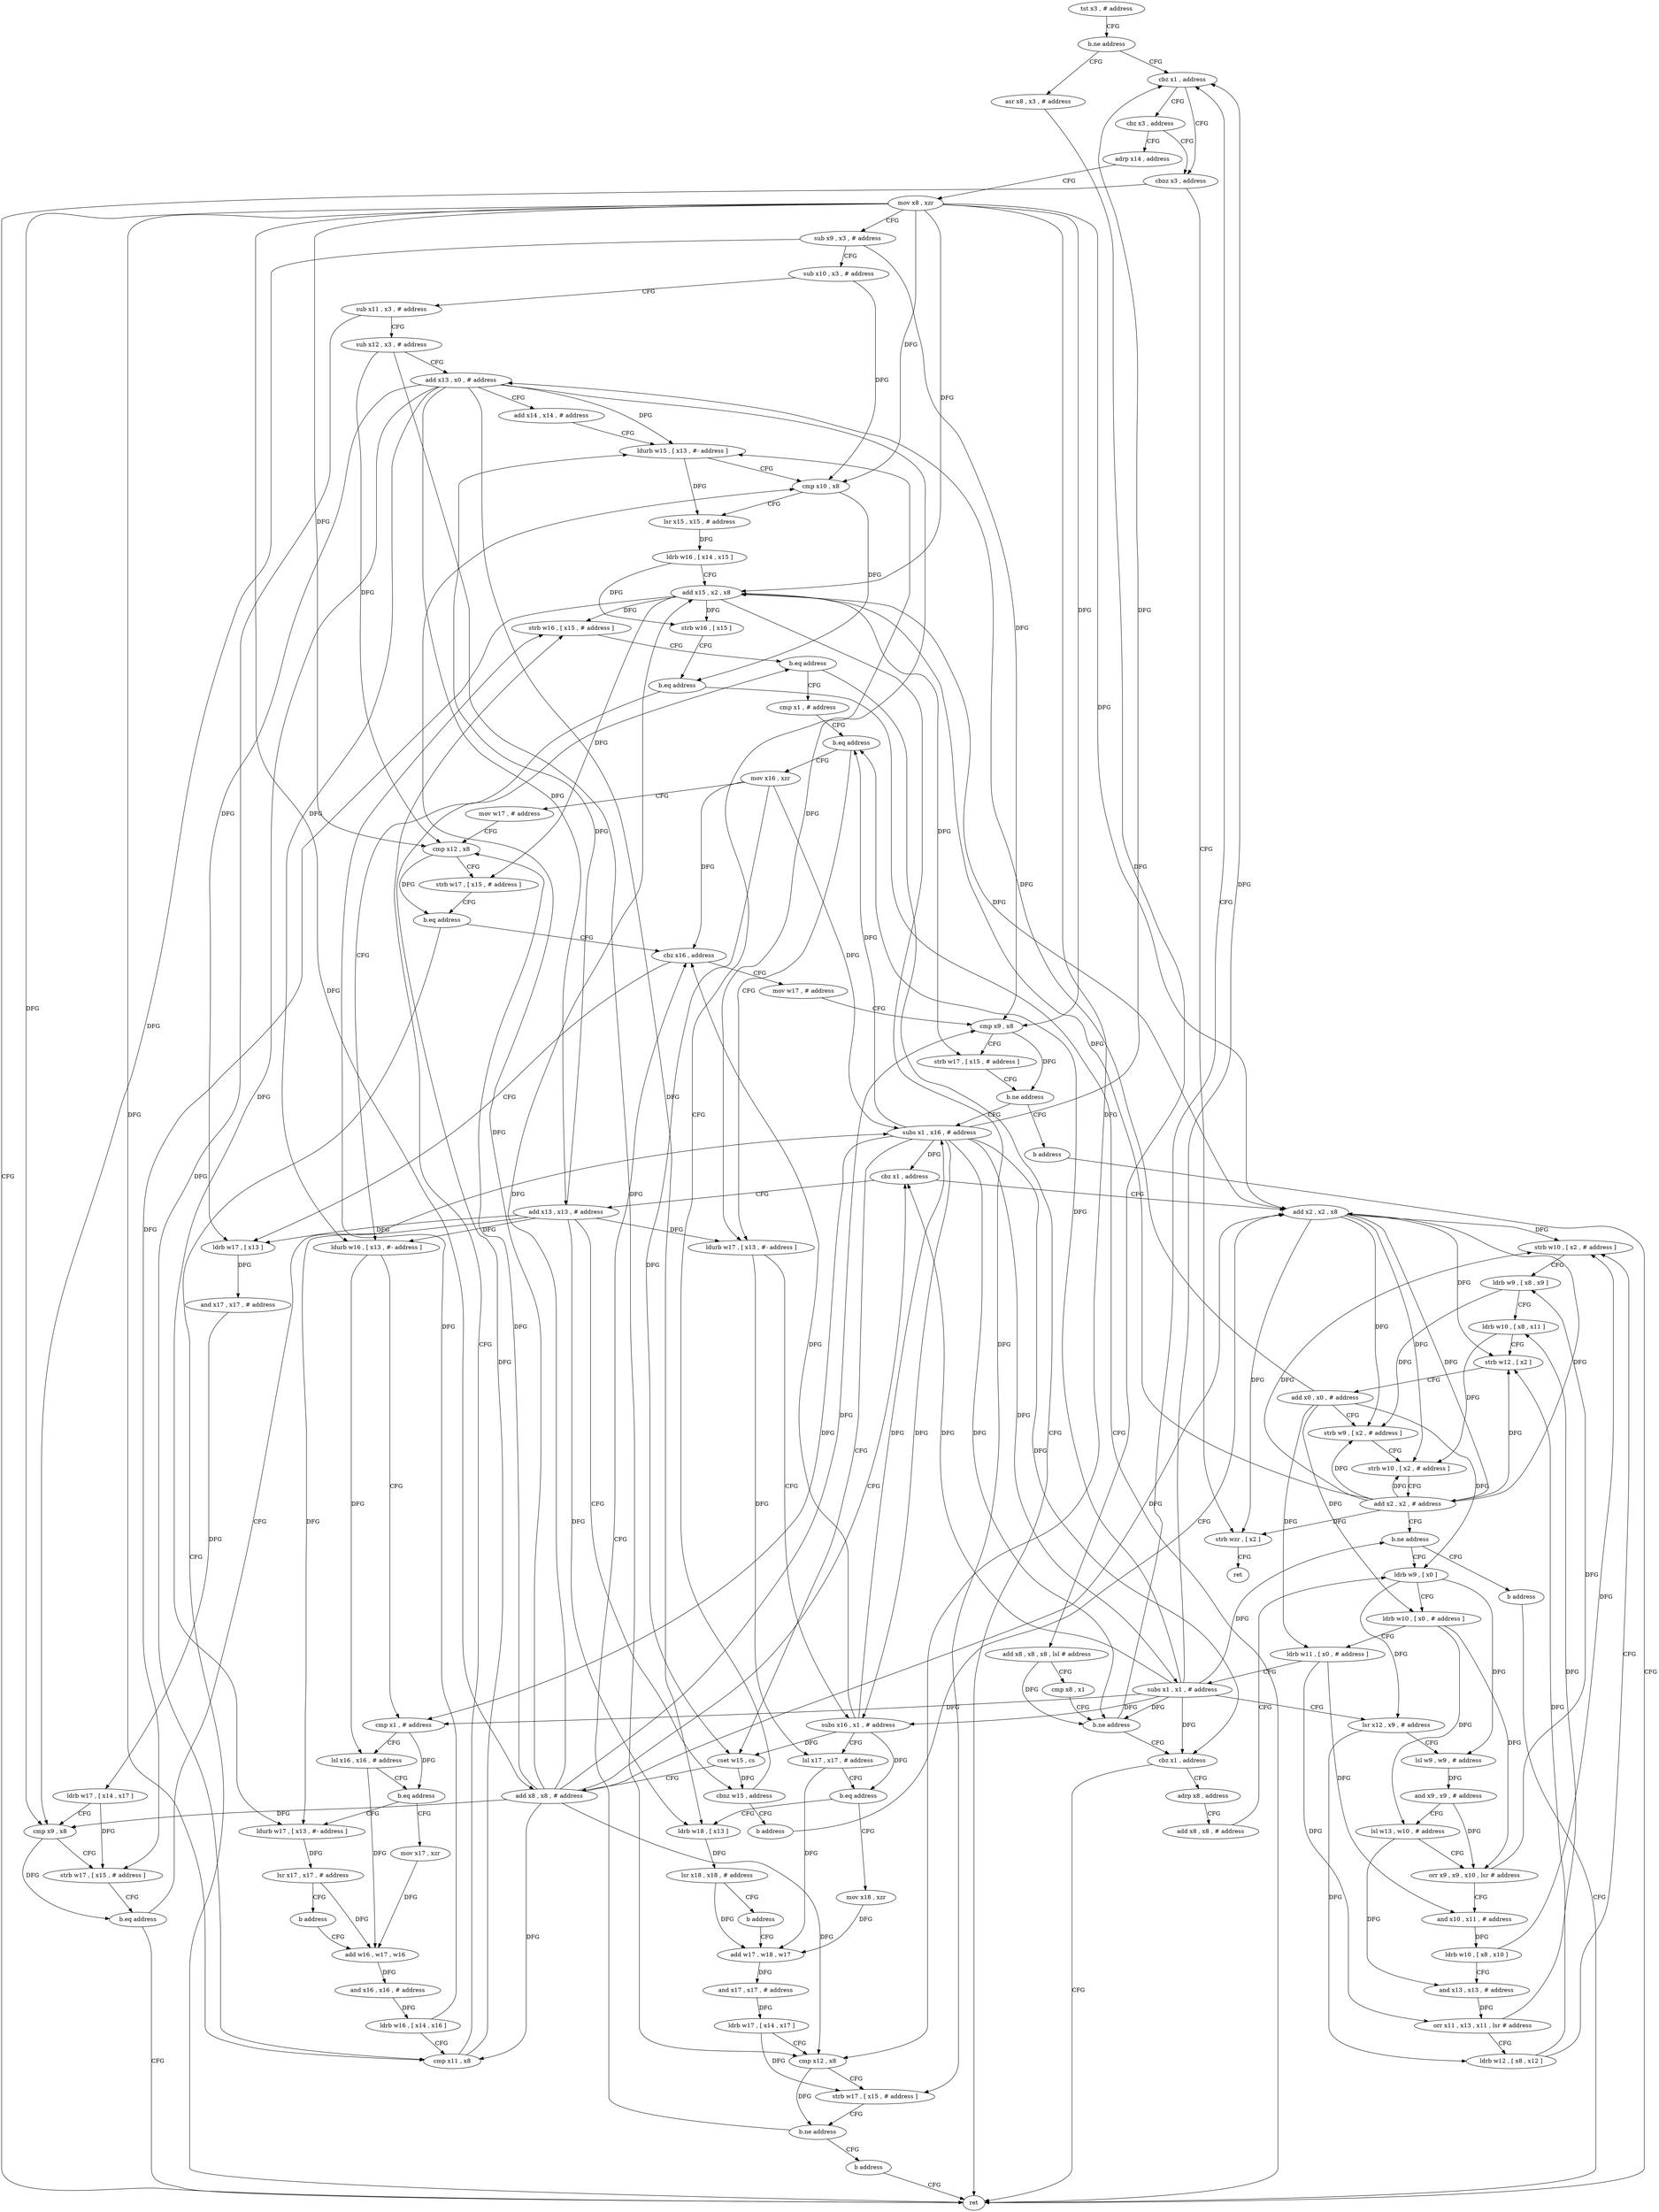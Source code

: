 digraph "func" {
"153796" [label = "tst x3 , # address" ]
"153800" [label = "b.ne address" ]
"153928" [label = "cbz x1 , address" ]
"153804" [label = "asr x8 , x3 , # address" ]
"154216" [label = "cbnz x3 , address" ]
"153932" [label = "cbz x3 , address" ]
"153808" [label = "add x8 , x8 , x8 , lsl # address" ]
"153812" [label = "cmp x8 , x1" ]
"153816" [label = "b.ne address" ]
"153820" [label = "cbz x1 , address" ]
"154228" [label = "strb wzr , [ x2 ]" ]
"154220" [label = "ret" ]
"153936" [label = "adrp x14 , address" ]
"153824" [label = "adrp x8 , address" ]
"154232" [label = "ret" ]
"153940" [label = "mov x8 , xzr" ]
"153944" [label = "sub x9 , x3 , # address" ]
"153948" [label = "sub x10 , x3 , # address" ]
"153952" [label = "sub x11 , x3 , # address" ]
"153956" [label = "sub x12 , x3 , # address" ]
"153960" [label = "add x13 , x0 , # address" ]
"153964" [label = "add x14 , x14 , # address" ]
"153968" [label = "ldurb w15 , [ x13 , #- address ]" ]
"153828" [label = "add x8 , x8 , # address" ]
"153832" [label = "ldrb w9 , [ x0 ]" ]
"153996" [label = "ldurb w16 , [ x13 , #- address ]" ]
"154000" [label = "cmp x1 , # address" ]
"154004" [label = "lsl x16 , x16 , # address" ]
"154008" [label = "b.eq address" ]
"154024" [label = "mov x17 , xzr" ]
"154012" [label = "ldurb w17 , [ x13 , #- address ]" ]
"153836" [label = "ldrb w10 , [ x0 , # address ]" ]
"153840" [label = "ldrb w11 , [ x0 , # address ]" ]
"153844" [label = "subs x1 , x1 , # address" ]
"153848" [label = "lsr x12 , x9 , # address" ]
"153852" [label = "lsl w9 , w9 , # address" ]
"153856" [label = "and x9 , x9 , # address" ]
"153860" [label = "lsl w13 , w10 , # address" ]
"153864" [label = "orr x9 , x9 , x10 , lsr # address" ]
"153868" [label = "and x10 , x11 , # address" ]
"153872" [label = "ldrb w10 , [ x8 , x10 ]" ]
"153876" [label = "and x13 , x13 , # address" ]
"153880" [label = "orr x11 , x13 , x11 , lsr # address" ]
"153884" [label = "ldrb w12 , [ x8 , x12 ]" ]
"153888" [label = "strb w10 , [ x2 , # address ]" ]
"153892" [label = "ldrb w9 , [ x8 , x9 ]" ]
"153896" [label = "ldrb w10 , [ x8 , x11 ]" ]
"153900" [label = "strb w12 , [ x2 ]" ]
"153904" [label = "add x0 , x0 , # address" ]
"153908" [label = "strb w9 , [ x2 , # address ]" ]
"153912" [label = "strb w10 , [ x2 , # address ]" ]
"153916" [label = "add x2 , x2 , # address" ]
"153920" [label = "b.ne address" ]
"153924" [label = "b address" ]
"154028" [label = "add w16 , w17 , w16" ]
"154016" [label = "lsr x17 , x17 , # address" ]
"154020" [label = "b address" ]
"154052" [label = "cmp x1 , # address" ]
"154056" [label = "b.eq address" ]
"154088" [label = "mov x16 , xzr" ]
"154060" [label = "ldurb w17 , [ x13 , #- address ]" ]
"154032" [label = "and x16 , x16 , # address" ]
"154036" [label = "ldrb w16 , [ x14 , x16 ]" ]
"154040" [label = "cmp x11 , x8" ]
"154044" [label = "strb w16 , [ x15 , # address ]" ]
"154048" [label = "b.eq address" ]
"154092" [label = "mov w17 , # address" ]
"154096" [label = "cmp x12 , x8" ]
"154100" [label = "strb w17 , [ x15 , # address ]" ]
"154104" [label = "b.eq address" ]
"154108" [label = "cbz x16 , address" ]
"154064" [label = "subs x16 , x1 , # address" ]
"154068" [label = "lsl x17 , x17 , # address" ]
"154072" [label = "b.eq address" ]
"154184" [label = "mov x18 , xzr" ]
"154076" [label = "ldrb w18 , [ x13 ]" ]
"154164" [label = "mov w17 , # address" ]
"154112" [label = "ldrb w17 , [ x13 ]" ]
"154188" [label = "add w17 , w18 , w17" ]
"154080" [label = "lsr x18 , x18 , # address" ]
"154084" [label = "b address" ]
"154168" [label = "cmp x9 , x8" ]
"154172" [label = "strb w17 , [ x15 , # address ]" ]
"154176" [label = "b.ne address" ]
"154136" [label = "subs x1 , x16 , # address" ]
"154180" [label = "b address" ]
"154116" [label = "and x17 , x17 , # address" ]
"154120" [label = "ldrb w17 , [ x14 , x17 ]" ]
"154124" [label = "cmp x9 , x8" ]
"154128" [label = "strb w17 , [ x15 , # address ]" ]
"154132" [label = "b.eq address" ]
"154212" [label = "b address" ]
"154192" [label = "and x17 , x17 , # address" ]
"154196" [label = "ldrb w17 , [ x14 , x17 ]" ]
"154200" [label = "cmp x12 , x8" ]
"154204" [label = "strb w17 , [ x15 , # address ]" ]
"154208" [label = "b.ne address" ]
"154140" [label = "cset w15 , cs" ]
"154144" [label = "add x8 , x8 , # address" ]
"154148" [label = "cbz x1 , address" ]
"154224" [label = "add x2 , x2 , x8" ]
"154152" [label = "add x13 , x13 , # address" ]
"154156" [label = "cbnz w15 , address" ]
"154160" [label = "b address" ]
"153972" [label = "cmp x10 , x8" ]
"153976" [label = "lsr x15 , x15 , # address" ]
"153980" [label = "ldrb w16 , [ x14 , x15 ]" ]
"153984" [label = "add x15 , x2 , x8" ]
"153988" [label = "strb w16 , [ x15 ]" ]
"153992" [label = "b.eq address" ]
"153796" -> "153800" [ label = "CFG" ]
"153800" -> "153928" [ label = "CFG" ]
"153800" -> "153804" [ label = "CFG" ]
"153928" -> "154216" [ label = "CFG" ]
"153928" -> "153932" [ label = "CFG" ]
"153804" -> "153808" [ label = "DFG" ]
"154216" -> "154228" [ label = "CFG" ]
"154216" -> "154220" [ label = "CFG" ]
"153932" -> "154216" [ label = "CFG" ]
"153932" -> "153936" [ label = "CFG" ]
"153808" -> "153812" [ label = "CFG" ]
"153808" -> "153816" [ label = "DFG" ]
"153812" -> "153816" [ label = "CFG" ]
"153816" -> "153928" [ label = "CFG" ]
"153816" -> "153820" [ label = "CFG" ]
"153820" -> "154220" [ label = "CFG" ]
"153820" -> "153824" [ label = "CFG" ]
"154228" -> "154232" [ label = "CFG" ]
"153936" -> "153940" [ label = "CFG" ]
"153824" -> "153828" [ label = "CFG" ]
"153940" -> "153944" [ label = "CFG" ]
"153940" -> "153972" [ label = "DFG" ]
"153940" -> "153984" [ label = "DFG" ]
"153940" -> "154040" [ label = "DFG" ]
"153940" -> "154096" [ label = "DFG" ]
"153940" -> "154168" [ label = "DFG" ]
"153940" -> "154124" [ label = "DFG" ]
"153940" -> "154200" [ label = "DFG" ]
"153940" -> "154144" [ label = "DFG" ]
"153940" -> "154224" [ label = "DFG" ]
"153944" -> "153948" [ label = "CFG" ]
"153944" -> "154168" [ label = "DFG" ]
"153944" -> "154124" [ label = "DFG" ]
"153948" -> "153952" [ label = "CFG" ]
"153948" -> "153972" [ label = "DFG" ]
"153952" -> "153956" [ label = "CFG" ]
"153952" -> "154040" [ label = "DFG" ]
"153956" -> "153960" [ label = "CFG" ]
"153956" -> "154096" [ label = "DFG" ]
"153956" -> "154200" [ label = "DFG" ]
"153960" -> "153964" [ label = "CFG" ]
"153960" -> "153968" [ label = "DFG" ]
"153960" -> "153996" [ label = "DFG" ]
"153960" -> "154012" [ label = "DFG" ]
"153960" -> "154060" [ label = "DFG" ]
"153960" -> "154076" [ label = "DFG" ]
"153960" -> "154112" [ label = "DFG" ]
"153960" -> "154152" [ label = "DFG" ]
"153964" -> "153968" [ label = "CFG" ]
"153968" -> "153972" [ label = "CFG" ]
"153968" -> "153976" [ label = "DFG" ]
"153828" -> "153832" [ label = "CFG" ]
"153832" -> "153836" [ label = "CFG" ]
"153832" -> "153848" [ label = "DFG" ]
"153832" -> "153852" [ label = "DFG" ]
"153996" -> "154000" [ label = "CFG" ]
"153996" -> "154004" [ label = "DFG" ]
"154000" -> "154004" [ label = "CFG" ]
"154000" -> "154008" [ label = "DFG" ]
"154004" -> "154008" [ label = "CFG" ]
"154004" -> "154028" [ label = "DFG" ]
"154008" -> "154024" [ label = "CFG" ]
"154008" -> "154012" [ label = "CFG" ]
"154024" -> "154028" [ label = "DFG" ]
"154012" -> "154016" [ label = "DFG" ]
"153836" -> "153840" [ label = "CFG" ]
"153836" -> "153860" [ label = "DFG" ]
"153836" -> "153864" [ label = "DFG" ]
"153840" -> "153844" [ label = "CFG" ]
"153840" -> "153868" [ label = "DFG" ]
"153840" -> "153880" [ label = "DFG" ]
"153844" -> "153848" [ label = "CFG" ]
"153844" -> "153928" [ label = "DFG" ]
"153844" -> "153816" [ label = "DFG" ]
"153844" -> "153820" [ label = "DFG" ]
"153844" -> "154000" [ label = "DFG" ]
"153844" -> "154056" [ label = "DFG" ]
"153844" -> "154064" [ label = "DFG" ]
"153844" -> "154148" [ label = "DFG" ]
"153844" -> "153920" [ label = "DFG" ]
"153848" -> "153852" [ label = "CFG" ]
"153848" -> "153884" [ label = "DFG" ]
"153852" -> "153856" [ label = "DFG" ]
"153856" -> "153860" [ label = "CFG" ]
"153856" -> "153864" [ label = "DFG" ]
"153860" -> "153864" [ label = "CFG" ]
"153860" -> "153876" [ label = "DFG" ]
"153864" -> "153868" [ label = "CFG" ]
"153864" -> "153892" [ label = "DFG" ]
"153868" -> "153872" [ label = "DFG" ]
"153872" -> "153876" [ label = "CFG" ]
"153872" -> "153888" [ label = "DFG" ]
"153876" -> "153880" [ label = "DFG" ]
"153880" -> "153884" [ label = "CFG" ]
"153880" -> "153896" [ label = "DFG" ]
"153884" -> "153888" [ label = "CFG" ]
"153884" -> "153900" [ label = "DFG" ]
"153888" -> "153892" [ label = "CFG" ]
"153892" -> "153896" [ label = "CFG" ]
"153892" -> "153908" [ label = "DFG" ]
"153896" -> "153900" [ label = "CFG" ]
"153896" -> "153912" [ label = "DFG" ]
"153900" -> "153904" [ label = "CFG" ]
"153904" -> "153908" [ label = "CFG" ]
"153904" -> "153960" [ label = "DFG" ]
"153904" -> "153832" [ label = "DFG" ]
"153904" -> "153836" [ label = "DFG" ]
"153904" -> "153840" [ label = "DFG" ]
"153908" -> "153912" [ label = "CFG" ]
"153912" -> "153916" [ label = "CFG" ]
"153916" -> "153920" [ label = "CFG" ]
"153916" -> "154228" [ label = "DFG" ]
"153916" -> "153984" [ label = "DFG" ]
"153916" -> "153888" [ label = "DFG" ]
"153916" -> "153900" [ label = "DFG" ]
"153916" -> "153908" [ label = "DFG" ]
"153916" -> "153912" [ label = "DFG" ]
"153916" -> "154224" [ label = "DFG" ]
"153920" -> "153832" [ label = "CFG" ]
"153920" -> "153924" [ label = "CFG" ]
"153924" -> "154220" [ label = "CFG" ]
"154028" -> "154032" [ label = "DFG" ]
"154016" -> "154020" [ label = "CFG" ]
"154016" -> "154028" [ label = "DFG" ]
"154020" -> "154028" [ label = "CFG" ]
"154052" -> "154056" [ label = "CFG" ]
"154056" -> "154088" [ label = "CFG" ]
"154056" -> "154060" [ label = "CFG" ]
"154088" -> "154092" [ label = "CFG" ]
"154088" -> "154108" [ label = "DFG" ]
"154088" -> "154136" [ label = "DFG" ]
"154088" -> "154140" [ label = "DFG" ]
"154060" -> "154064" [ label = "CFG" ]
"154060" -> "154068" [ label = "DFG" ]
"154032" -> "154036" [ label = "DFG" ]
"154036" -> "154040" [ label = "CFG" ]
"154036" -> "154044" [ label = "DFG" ]
"154040" -> "154044" [ label = "CFG" ]
"154040" -> "154048" [ label = "DFG" ]
"154044" -> "154048" [ label = "CFG" ]
"154048" -> "154220" [ label = "CFG" ]
"154048" -> "154052" [ label = "CFG" ]
"154092" -> "154096" [ label = "CFG" ]
"154096" -> "154100" [ label = "CFG" ]
"154096" -> "154104" [ label = "DFG" ]
"154100" -> "154104" [ label = "CFG" ]
"154104" -> "154220" [ label = "CFG" ]
"154104" -> "154108" [ label = "CFG" ]
"154108" -> "154164" [ label = "CFG" ]
"154108" -> "154112" [ label = "CFG" ]
"154064" -> "154068" [ label = "CFG" ]
"154064" -> "154108" [ label = "DFG" ]
"154064" -> "154136" [ label = "DFG" ]
"154064" -> "154140" [ label = "DFG" ]
"154064" -> "154072" [ label = "DFG" ]
"154068" -> "154072" [ label = "CFG" ]
"154068" -> "154188" [ label = "DFG" ]
"154072" -> "154184" [ label = "CFG" ]
"154072" -> "154076" [ label = "CFG" ]
"154184" -> "154188" [ label = "DFG" ]
"154076" -> "154080" [ label = "DFG" ]
"154164" -> "154168" [ label = "CFG" ]
"154112" -> "154116" [ label = "DFG" ]
"154188" -> "154192" [ label = "DFG" ]
"154080" -> "154084" [ label = "CFG" ]
"154080" -> "154188" [ label = "DFG" ]
"154084" -> "154188" [ label = "CFG" ]
"154168" -> "154172" [ label = "CFG" ]
"154168" -> "154176" [ label = "DFG" ]
"154172" -> "154176" [ label = "CFG" ]
"154176" -> "154136" [ label = "CFG" ]
"154176" -> "154180" [ label = "CFG" ]
"154136" -> "154140" [ label = "CFG" ]
"154136" -> "153928" [ label = "DFG" ]
"154136" -> "153816" [ label = "DFG" ]
"154136" -> "153820" [ label = "DFG" ]
"154136" -> "153844" [ label = "DFG" ]
"154136" -> "154000" [ label = "DFG" ]
"154136" -> "154056" [ label = "DFG" ]
"154136" -> "154064" [ label = "DFG" ]
"154136" -> "154148" [ label = "DFG" ]
"154180" -> "154220" [ label = "CFG" ]
"154116" -> "154120" [ label = "DFG" ]
"154120" -> "154124" [ label = "CFG" ]
"154120" -> "154128" [ label = "DFG" ]
"154124" -> "154128" [ label = "CFG" ]
"154124" -> "154132" [ label = "DFG" ]
"154128" -> "154132" [ label = "CFG" ]
"154132" -> "154220" [ label = "CFG" ]
"154132" -> "154136" [ label = "CFG" ]
"154212" -> "154220" [ label = "CFG" ]
"154192" -> "154196" [ label = "DFG" ]
"154196" -> "154200" [ label = "CFG" ]
"154196" -> "154204" [ label = "DFG" ]
"154200" -> "154204" [ label = "CFG" ]
"154200" -> "154208" [ label = "DFG" ]
"154204" -> "154208" [ label = "CFG" ]
"154208" -> "154108" [ label = "CFG" ]
"154208" -> "154212" [ label = "CFG" ]
"154140" -> "154144" [ label = "CFG" ]
"154140" -> "154156" [ label = "DFG" ]
"154144" -> "154148" [ label = "CFG" ]
"154144" -> "153972" [ label = "DFG" ]
"154144" -> "153984" [ label = "DFG" ]
"154144" -> "154040" [ label = "DFG" ]
"154144" -> "154096" [ label = "DFG" ]
"154144" -> "154168" [ label = "DFG" ]
"154144" -> "154124" [ label = "DFG" ]
"154144" -> "154200" [ label = "DFG" ]
"154144" -> "154224" [ label = "DFG" ]
"154148" -> "154224" [ label = "CFG" ]
"154148" -> "154152" [ label = "CFG" ]
"154224" -> "154228" [ label = "DFG" ]
"154224" -> "153916" [ label = "DFG" ]
"154224" -> "153984" [ label = "DFG" ]
"154224" -> "153888" [ label = "DFG" ]
"154224" -> "153900" [ label = "DFG" ]
"154224" -> "153908" [ label = "DFG" ]
"154224" -> "153912" [ label = "DFG" ]
"154152" -> "154156" [ label = "CFG" ]
"154152" -> "153968" [ label = "DFG" ]
"154152" -> "153996" [ label = "DFG" ]
"154152" -> "154012" [ label = "DFG" ]
"154152" -> "154060" [ label = "DFG" ]
"154152" -> "154076" [ label = "DFG" ]
"154152" -> "154112" [ label = "DFG" ]
"154156" -> "153968" [ label = "CFG" ]
"154156" -> "154160" [ label = "CFG" ]
"154160" -> "154224" [ label = "CFG" ]
"153972" -> "153976" [ label = "CFG" ]
"153972" -> "153992" [ label = "DFG" ]
"153976" -> "153980" [ label = "DFG" ]
"153980" -> "153984" [ label = "CFG" ]
"153980" -> "153988" [ label = "DFG" ]
"153984" -> "153988" [ label = "DFG" ]
"153984" -> "154044" [ label = "DFG" ]
"153984" -> "154100" [ label = "DFG" ]
"153984" -> "154172" [ label = "DFG" ]
"153984" -> "154128" [ label = "DFG" ]
"153984" -> "154204" [ label = "DFG" ]
"153988" -> "153992" [ label = "CFG" ]
"153992" -> "154220" [ label = "CFG" ]
"153992" -> "153996" [ label = "CFG" ]
}
